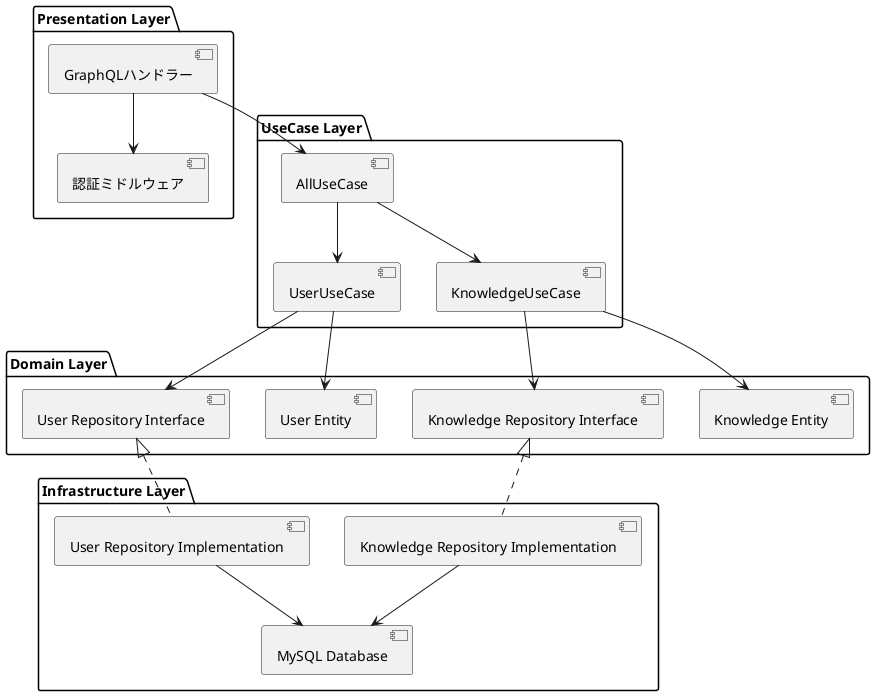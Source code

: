 @startuml OverallArchitecture
package "Presentation Layer" {
    [GraphQLハンドラー] as Handler
    [認証ミドルウェア] as Middleware
}

package "UseCase Layer" {
    [UserUseCase] as UserUC
    [KnowledgeUseCase] as KnowledgeUC
    [AllUseCase] as AllUC
}

package "Domain Layer" {
    [User Entity] as UserEntity
    [Knowledge Entity] as KnowledgeEntity
    [User Repository Interface] as UserRepoInterface
    [Knowledge Repository Interface] as KnowledgeRepoInterface
}

package "Infrastructure Layer" {
    [User Repository Implementation] as UserRepo
    [Knowledge Repository Implementation] as KnowledgeRepo
    [MySQL Database] as DB
}

Handler --> Middleware
Handler --> AllUC
AllUC --> UserUC
AllUC --> KnowledgeUC

UserUC --> UserEntity
UserUC --> UserRepoInterface
KnowledgeUC --> KnowledgeEntity
KnowledgeUC --> KnowledgeRepoInterface

UserRepoInterface <|.. UserRepo
KnowledgeRepoInterface <|.. KnowledgeRepo

UserRepo --> DB
KnowledgeRepo --> DB
@enduml